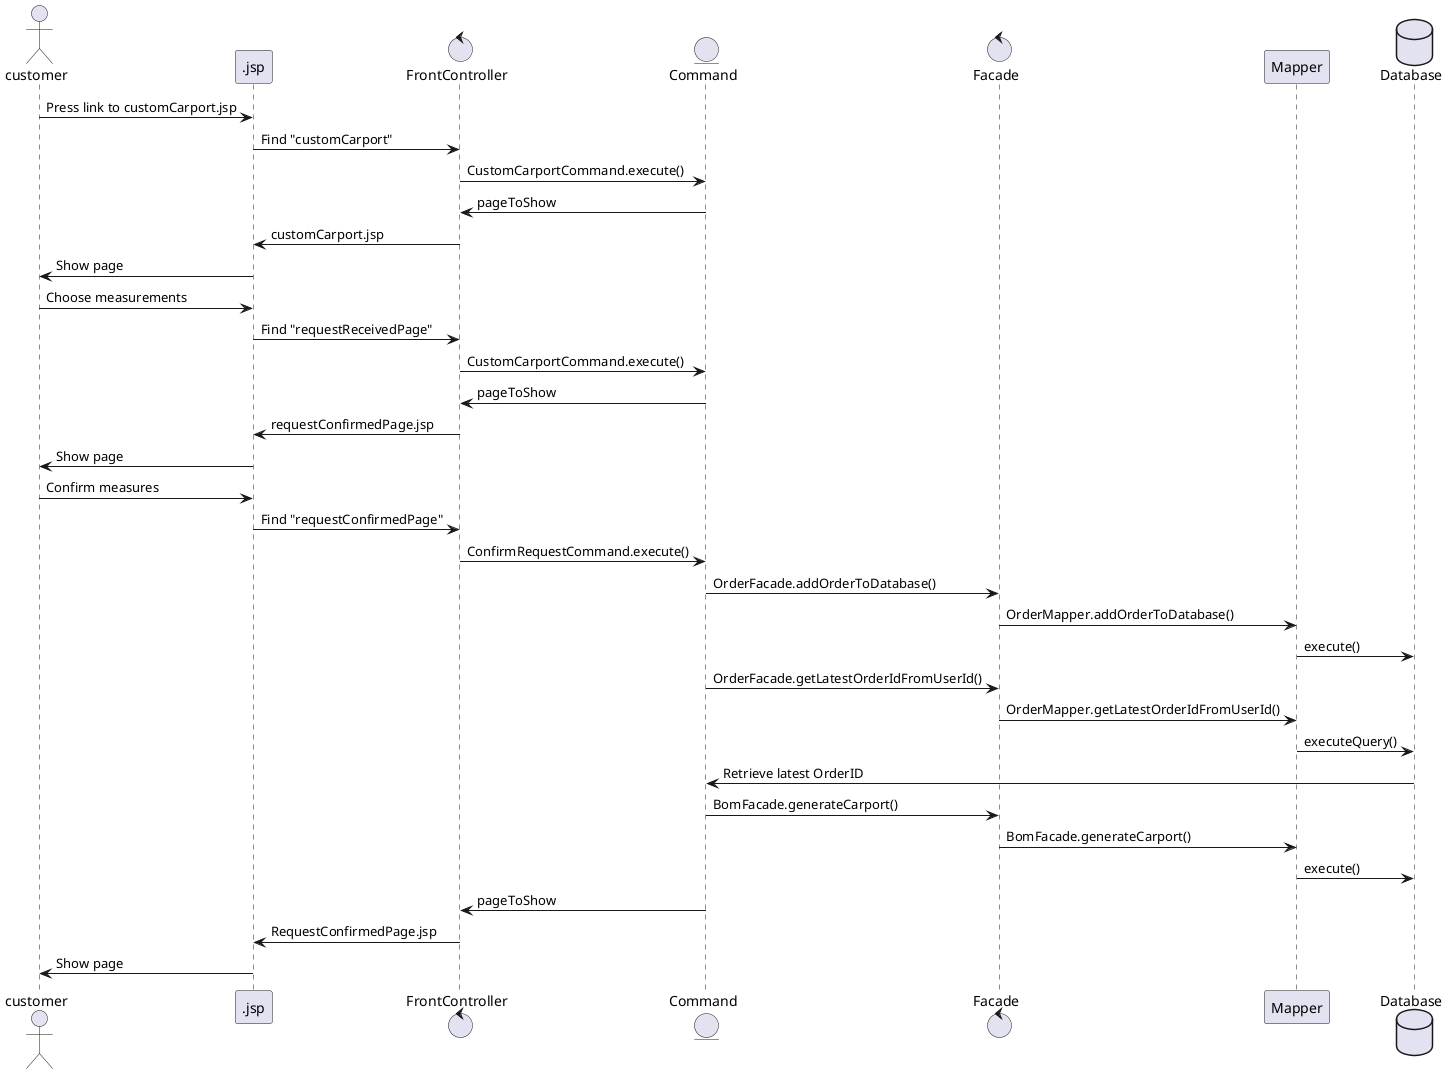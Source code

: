 @startuml
'https://plantuml.com/sequence-diagram

autonumber
@startuml
actor customer as customer
participant       .jsp       as jsp
control     FrontController as fc
entity     Command         as cmd
control      Facade         as face
participant    Mapper            as map
database Database           as dat

customer -> jsp : Press link to customCarport.jsp
jsp -> fc : Find "customCarport"
fc -> cmd : CustomCarportCommand.execute()
cmd -> fc : pageToShow
fc -> jsp : customCarport.jsp
jsp -> customer : Show page
customer -> jsp : Choose measurements

jsp -> fc : Find "requestReceivedPage"
fc -> cmd : CustomCarportCommand.execute()
cmd -> fc : pageToShow
fc -> jsp : requestConfirmedPage.jsp
jsp -> customer : Show page
customer -> jsp : Confirm measures
jsp -> fc : Find "requestConfirmedPage"
fc -> cmd : ConfirmRequestCommand.execute()

cmd -> face : OrderFacade.addOrderToDatabase()
face -> map : OrderMapper.addOrderToDatabase()
map -> dat : execute()
cmd -> face : OrderFacade.getLatestOrderIdFromUserId()
face -> map : OrderMapper.getLatestOrderIdFromUserId()
map -> dat : executeQuery()
dat -> cmd : Retrieve latest OrderID
cmd -> face : BomFacade.generateCarport()
face -> map : BomFacade.generateCarport()
map -> dat : execute()
cmd -> fc : pageToShow
fc -> jsp : RequestConfirmedPage.jsp
jsp -> customer : Show page
@enduml
@enduml
